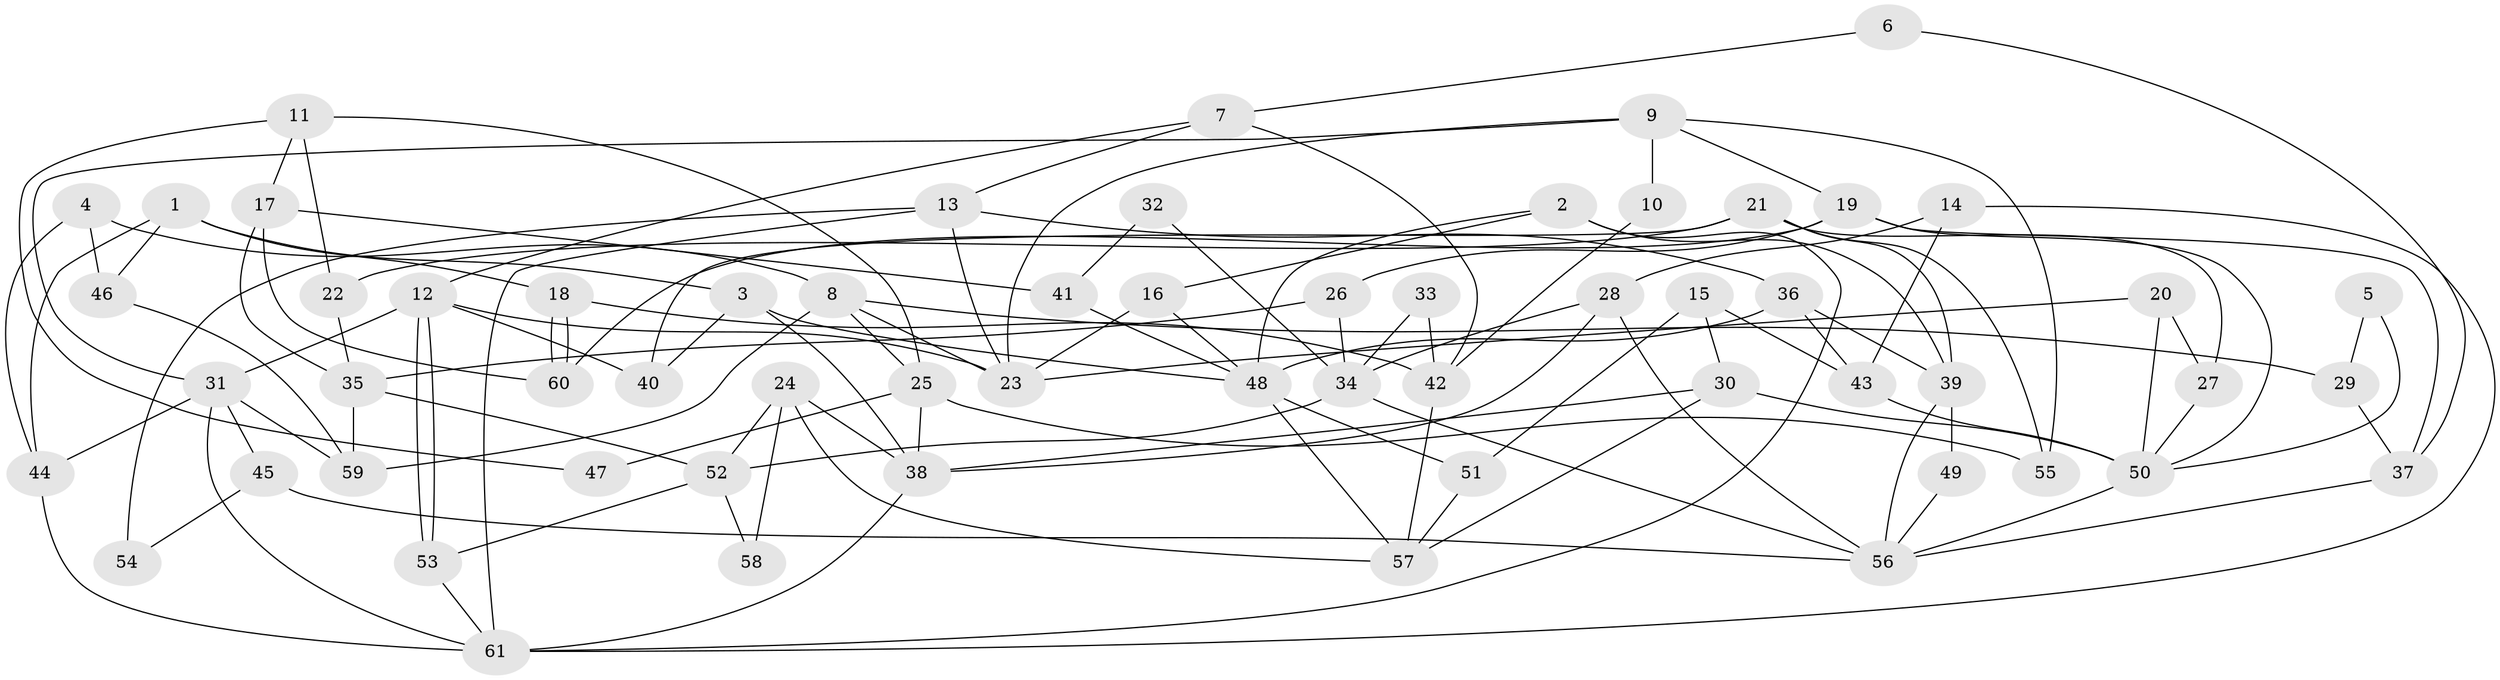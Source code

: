 // Generated by graph-tools (version 1.1) at 2025/11/02/27/25 16:11:23]
// undirected, 61 vertices, 122 edges
graph export_dot {
graph [start="1"]
  node [color=gray90,style=filled];
  1;
  2;
  3;
  4;
  5;
  6;
  7;
  8;
  9;
  10;
  11;
  12;
  13;
  14;
  15;
  16;
  17;
  18;
  19;
  20;
  21;
  22;
  23;
  24;
  25;
  26;
  27;
  28;
  29;
  30;
  31;
  32;
  33;
  34;
  35;
  36;
  37;
  38;
  39;
  40;
  41;
  42;
  43;
  44;
  45;
  46;
  47;
  48;
  49;
  50;
  51;
  52;
  53;
  54;
  55;
  56;
  57;
  58;
  59;
  60;
  61;
  1 -- 46;
  1 -- 3;
  1 -- 18;
  1 -- 44;
  2 -- 48;
  2 -- 16;
  2 -- 39;
  2 -- 61;
  3 -- 38;
  3 -- 48;
  3 -- 40;
  4 -- 44;
  4 -- 8;
  4 -- 46;
  5 -- 50;
  5 -- 29;
  6 -- 37;
  6 -- 7;
  7 -- 13;
  7 -- 42;
  7 -- 12;
  8 -- 59;
  8 -- 23;
  8 -- 25;
  8 -- 29;
  9 -- 31;
  9 -- 19;
  9 -- 10;
  9 -- 23;
  9 -- 55;
  10 -- 42;
  11 -- 25;
  11 -- 17;
  11 -- 22;
  11 -- 47;
  12 -- 53;
  12 -- 53;
  12 -- 23;
  12 -- 31;
  12 -- 40;
  13 -- 61;
  13 -- 23;
  13 -- 36;
  13 -- 54;
  14 -- 61;
  14 -- 43;
  14 -- 28;
  15 -- 43;
  15 -- 30;
  15 -- 51;
  16 -- 23;
  16 -- 48;
  17 -- 35;
  17 -- 60;
  17 -- 41;
  18 -- 60;
  18 -- 60;
  18 -- 42;
  19 -- 26;
  19 -- 50;
  19 -- 37;
  19 -- 60;
  20 -- 27;
  20 -- 23;
  20 -- 50;
  21 -- 40;
  21 -- 39;
  21 -- 22;
  21 -- 27;
  21 -- 55;
  22 -- 35;
  24 -- 52;
  24 -- 38;
  24 -- 57;
  24 -- 58;
  25 -- 55;
  25 -- 38;
  25 -- 47;
  26 -- 34;
  26 -- 35;
  27 -- 50;
  28 -- 38;
  28 -- 34;
  28 -- 56;
  29 -- 37;
  30 -- 38;
  30 -- 57;
  30 -- 50;
  31 -- 44;
  31 -- 45;
  31 -- 59;
  31 -- 61;
  32 -- 34;
  32 -- 41;
  33 -- 42;
  33 -- 34;
  34 -- 56;
  34 -- 52;
  35 -- 52;
  35 -- 59;
  36 -- 39;
  36 -- 43;
  36 -- 48;
  37 -- 56;
  38 -- 61;
  39 -- 56;
  39 -- 49;
  41 -- 48;
  42 -- 57;
  43 -- 50;
  44 -- 61;
  45 -- 56;
  45 -- 54;
  46 -- 59;
  48 -- 51;
  48 -- 57;
  49 -- 56;
  50 -- 56;
  51 -- 57;
  52 -- 53;
  52 -- 58;
  53 -- 61;
}
